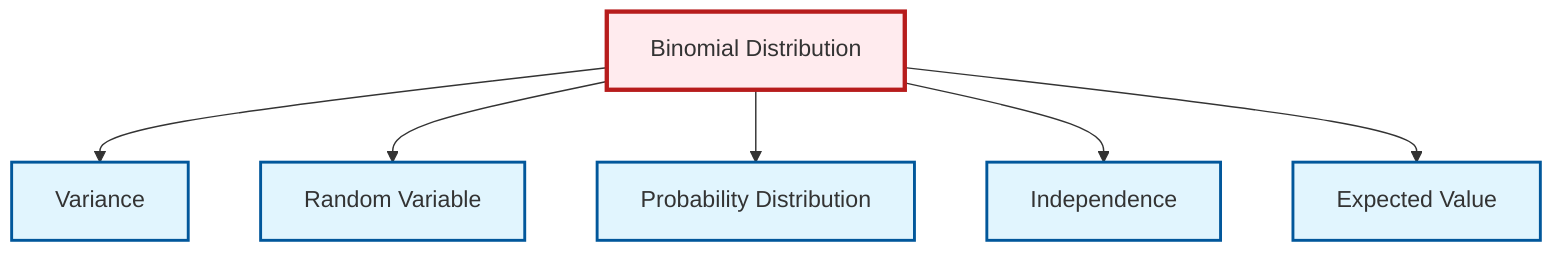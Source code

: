 graph TD
    classDef definition fill:#e1f5fe,stroke:#01579b,stroke-width:2px
    classDef theorem fill:#f3e5f5,stroke:#4a148c,stroke-width:2px
    classDef axiom fill:#fff3e0,stroke:#e65100,stroke-width:2px
    classDef example fill:#e8f5e9,stroke:#1b5e20,stroke-width:2px
    classDef current fill:#ffebee,stroke:#b71c1c,stroke-width:3px
    def-expectation["Expected Value"]:::definition
    def-binomial-distribution["Binomial Distribution"]:::definition
    def-variance["Variance"]:::definition
    def-random-variable["Random Variable"]:::definition
    def-probability-distribution["Probability Distribution"]:::definition
    def-independence["Independence"]:::definition
    def-binomial-distribution --> def-variance
    def-binomial-distribution --> def-random-variable
    def-binomial-distribution --> def-probability-distribution
    def-binomial-distribution --> def-independence
    def-binomial-distribution --> def-expectation
    class def-binomial-distribution current
